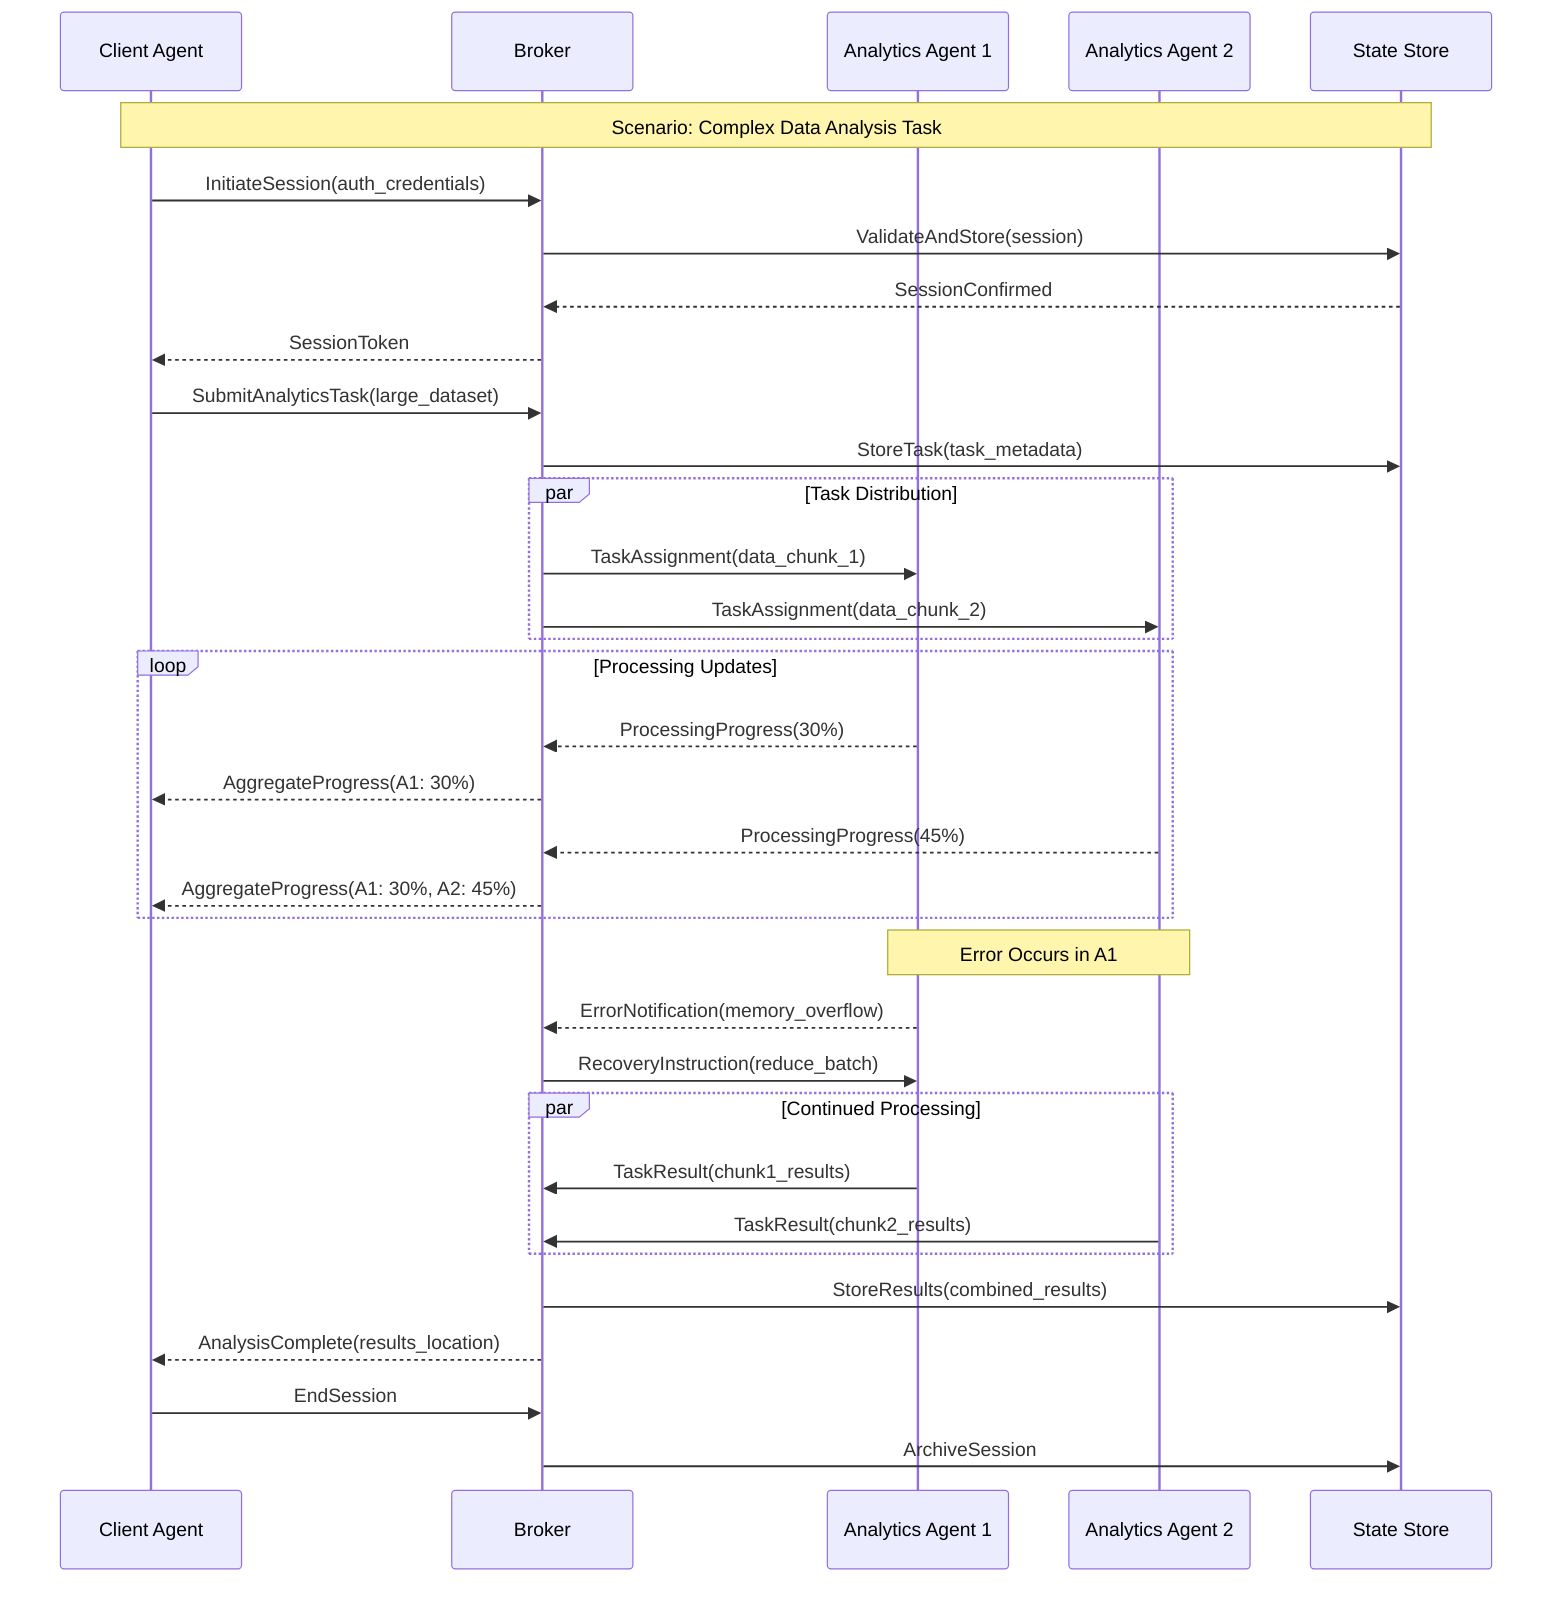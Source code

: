 sequenceDiagram
    participant C as Client Agent
    participant B as Broker
    participant A1 as Analytics Agent 1
    participant A2 as Analytics Agent 2
    participant DB as State Store

    Note over C,DB: Scenario: Complex Data Analysis Task
    
    C->>B: InitiateSession(auth_credentials)
    B->>DB: ValidateAndStore(session)
    DB-->>B: SessionConfirmed
    B-->>C: SessionToken

    C->>B: SubmitAnalyticsTask(large_dataset)
    B->>DB: StoreTask(task_metadata)
    
    par Task Distribution
        B->>A1: TaskAssignment(data_chunk_1)
        B->>A2: TaskAssignment(data_chunk_2)
    end

    loop Processing Updates
        A1-->>B: ProcessingProgress(30%)
        B-->>C: AggregateProgress(A1: 30%)
        A2-->>B: ProcessingProgress(45%)
        B-->>C: AggregateProgress(A1: 30%, A2: 45%)
    end

    Note over A1,A2: Error Occurs in A1
    A1-->>B: ErrorNotification(memory_overflow)
    B->>A1: RecoveryInstruction(reduce_batch)
    
    par Continued Processing
        A1->>B: TaskResult(chunk1_results)
        A2->>B: TaskResult(chunk2_results)
    end

    B->>DB: StoreResults(combined_results)
    B-->>C: AnalysisComplete(results_location)
    
    C->>B: EndSession
    B->>DB: ArchiveSession